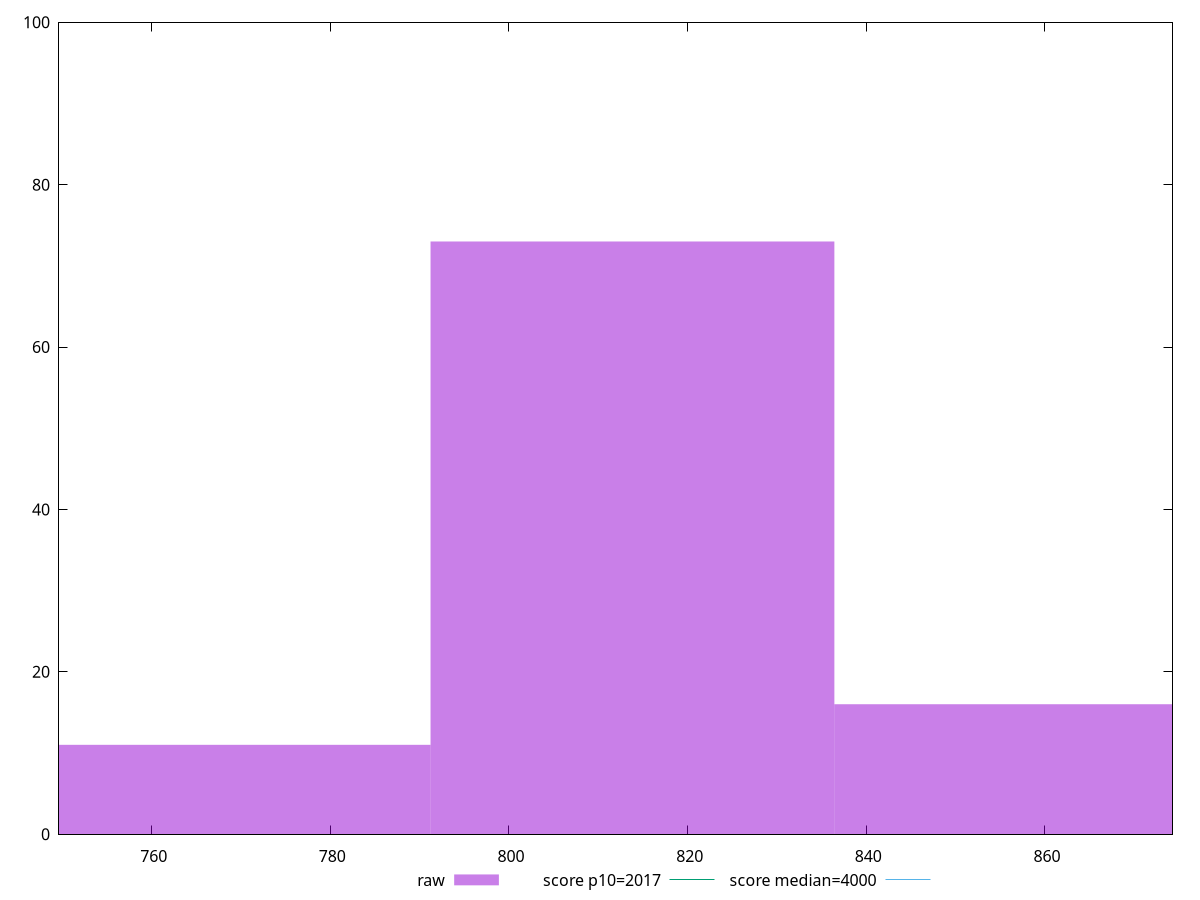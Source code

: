 reset

$raw <<EOF
768.6093366995678 11
813.8216506230718 73
859.0339645465758 16
EOF

set key outside below
set boxwidth 45.21231392350399
set xrange [749.6200000000006:874.2839999999998]
set yrange [0:100]
set trange [0:100]
set style fill transparent solid 0.5 noborder

set parametric
set terminal svg size 640, 490 enhanced background rgb 'white'
set output "reports/report_00031_2021-02-24T23-18-18.084Z/mainthread-work-breakdown/samples/agenda/raw/histogram.svg"

plot $raw title "raw" with boxes, \
     2017,t title "score p10=2017", \
     4000,t title "score median=4000"

reset
